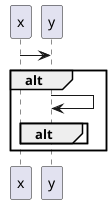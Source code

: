 {
  "sha1": "1p8u6987wdye2n2xnoofg6j1rolwsqd",
  "insertion": {
    "when": "2024-05-30T20:48:19.750Z",
    "user": "plantuml@gmail.com"
  }
}
@startuml
x -> y
alt 
y -> y
  alt
  end group
end group
@enduml
